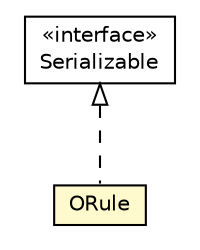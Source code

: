 #!/usr/local/bin/dot
#
# Class diagram 
# Generated by UMLGraph version R5_6-24-gf6e263 (http://www.umlgraph.org/)
#

digraph G {
	edge [fontname="Helvetica",fontsize=10,labelfontname="Helvetica",labelfontsize=10];
	node [fontname="Helvetica",fontsize=10,shape=plaintext];
	nodesep=0.25;
	ranksep=0.5;
	// com.orientechnologies.orient.core.metadata.security.ORule
	c3203094 [label=<<table title="com.orientechnologies.orient.core.metadata.security.ORule" border="0" cellborder="1" cellspacing="0" cellpadding="2" port="p" bgcolor="lemonChiffon" href="./ORule.html">
		<tr><td><table border="0" cellspacing="0" cellpadding="1">
<tr><td align="center" balign="center"> ORule </td></tr>
		</table></td></tr>
		</table>>, URL="./ORule.html", fontname="Helvetica", fontcolor="black", fontsize=10.0];
	//com.orientechnologies.orient.core.metadata.security.ORule implements java.io.Serializable
	c3204765:p -> c3203094:p [dir=back,arrowtail=empty,style=dashed];
	// java.io.Serializable
	c3204765 [label=<<table title="java.io.Serializable" border="0" cellborder="1" cellspacing="0" cellpadding="2" port="p" href="http://java.sun.com/j2se/1.4.2/docs/api/java/io/Serializable.html">
		<tr><td><table border="0" cellspacing="0" cellpadding="1">
<tr><td align="center" balign="center"> &#171;interface&#187; </td></tr>
<tr><td align="center" balign="center"> Serializable </td></tr>
		</table></td></tr>
		</table>>, URL="http://java.sun.com/j2se/1.4.2/docs/api/java/io/Serializable.html", fontname="Helvetica", fontcolor="black", fontsize=10.0];
}


